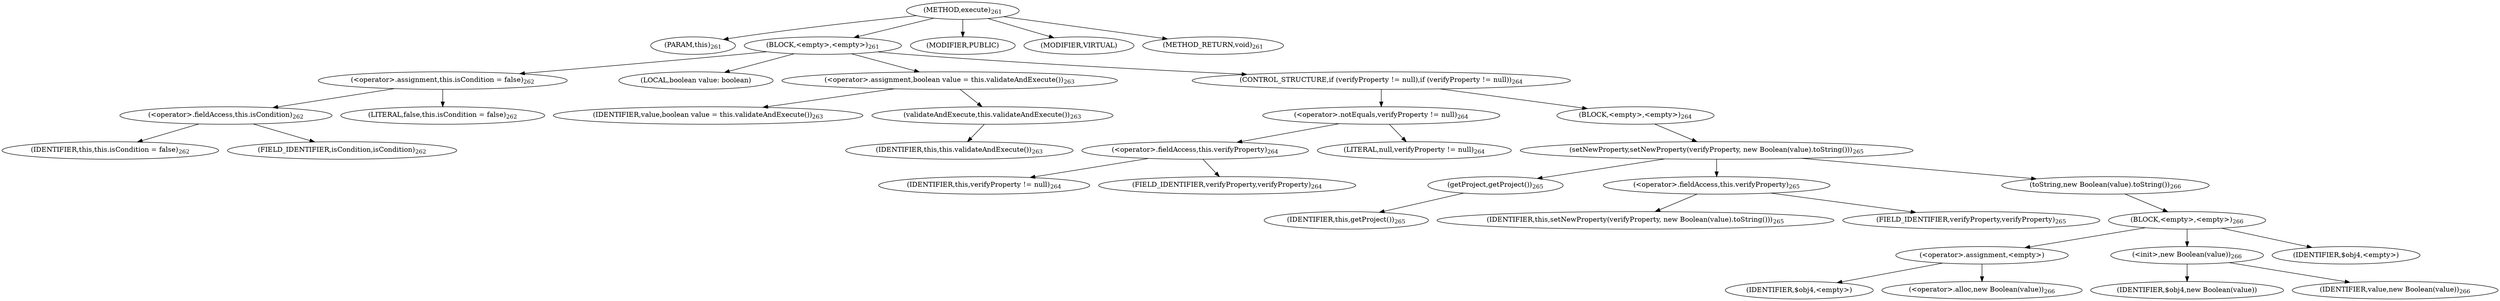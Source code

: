 digraph "execute" {  
"234" [label = <(METHOD,execute)<SUB>261</SUB>> ]
"24" [label = <(PARAM,this)<SUB>261</SUB>> ]
"235" [label = <(BLOCK,&lt;empty&gt;,&lt;empty&gt;)<SUB>261</SUB>> ]
"236" [label = <(&lt;operator&gt;.assignment,this.isCondition = false)<SUB>262</SUB>> ]
"237" [label = <(&lt;operator&gt;.fieldAccess,this.isCondition)<SUB>262</SUB>> ]
"238" [label = <(IDENTIFIER,this,this.isCondition = false)<SUB>262</SUB>> ]
"239" [label = <(FIELD_IDENTIFIER,isCondition,isCondition)<SUB>262</SUB>> ]
"240" [label = <(LITERAL,false,this.isCondition = false)<SUB>262</SUB>> ]
"241" [label = <(LOCAL,boolean value: boolean)> ]
"242" [label = <(&lt;operator&gt;.assignment,boolean value = this.validateAndExecute())<SUB>263</SUB>> ]
"243" [label = <(IDENTIFIER,value,boolean value = this.validateAndExecute())<SUB>263</SUB>> ]
"244" [label = <(validateAndExecute,this.validateAndExecute())<SUB>263</SUB>> ]
"23" [label = <(IDENTIFIER,this,this.validateAndExecute())<SUB>263</SUB>> ]
"245" [label = <(CONTROL_STRUCTURE,if (verifyProperty != null),if (verifyProperty != null))<SUB>264</SUB>> ]
"246" [label = <(&lt;operator&gt;.notEquals,verifyProperty != null)<SUB>264</SUB>> ]
"247" [label = <(&lt;operator&gt;.fieldAccess,this.verifyProperty)<SUB>264</SUB>> ]
"248" [label = <(IDENTIFIER,this,verifyProperty != null)<SUB>264</SUB>> ]
"249" [label = <(FIELD_IDENTIFIER,verifyProperty,verifyProperty)<SUB>264</SUB>> ]
"250" [label = <(LITERAL,null,verifyProperty != null)<SUB>264</SUB>> ]
"251" [label = <(BLOCK,&lt;empty&gt;,&lt;empty&gt;)<SUB>264</SUB>> ]
"252" [label = <(setNewProperty,setNewProperty(verifyProperty, new Boolean(value).toString()))<SUB>265</SUB>> ]
"253" [label = <(getProject,getProject())<SUB>265</SUB>> ]
"25" [label = <(IDENTIFIER,this,getProject())<SUB>265</SUB>> ]
"254" [label = <(&lt;operator&gt;.fieldAccess,this.verifyProperty)<SUB>265</SUB>> ]
"255" [label = <(IDENTIFIER,this,setNewProperty(verifyProperty, new Boolean(value).toString()))<SUB>265</SUB>> ]
"256" [label = <(FIELD_IDENTIFIER,verifyProperty,verifyProperty)<SUB>265</SUB>> ]
"257" [label = <(toString,new Boolean(value).toString())<SUB>266</SUB>> ]
"258" [label = <(BLOCK,&lt;empty&gt;,&lt;empty&gt;)<SUB>266</SUB>> ]
"259" [label = <(&lt;operator&gt;.assignment,&lt;empty&gt;)> ]
"260" [label = <(IDENTIFIER,$obj4,&lt;empty&gt;)> ]
"261" [label = <(&lt;operator&gt;.alloc,new Boolean(value))<SUB>266</SUB>> ]
"262" [label = <(&lt;init&gt;,new Boolean(value))<SUB>266</SUB>> ]
"263" [label = <(IDENTIFIER,$obj4,new Boolean(value))> ]
"264" [label = <(IDENTIFIER,value,new Boolean(value))<SUB>266</SUB>> ]
"265" [label = <(IDENTIFIER,$obj4,&lt;empty&gt;)> ]
"266" [label = <(MODIFIER,PUBLIC)> ]
"267" [label = <(MODIFIER,VIRTUAL)> ]
"268" [label = <(METHOD_RETURN,void)<SUB>261</SUB>> ]
  "234" -> "24" 
  "234" -> "235" 
  "234" -> "266" 
  "234" -> "267" 
  "234" -> "268" 
  "235" -> "236" 
  "235" -> "241" 
  "235" -> "242" 
  "235" -> "245" 
  "236" -> "237" 
  "236" -> "240" 
  "237" -> "238" 
  "237" -> "239" 
  "242" -> "243" 
  "242" -> "244" 
  "244" -> "23" 
  "245" -> "246" 
  "245" -> "251" 
  "246" -> "247" 
  "246" -> "250" 
  "247" -> "248" 
  "247" -> "249" 
  "251" -> "252" 
  "252" -> "253" 
  "252" -> "254" 
  "252" -> "257" 
  "253" -> "25" 
  "254" -> "255" 
  "254" -> "256" 
  "257" -> "258" 
  "258" -> "259" 
  "258" -> "262" 
  "258" -> "265" 
  "259" -> "260" 
  "259" -> "261" 
  "262" -> "263" 
  "262" -> "264" 
}
